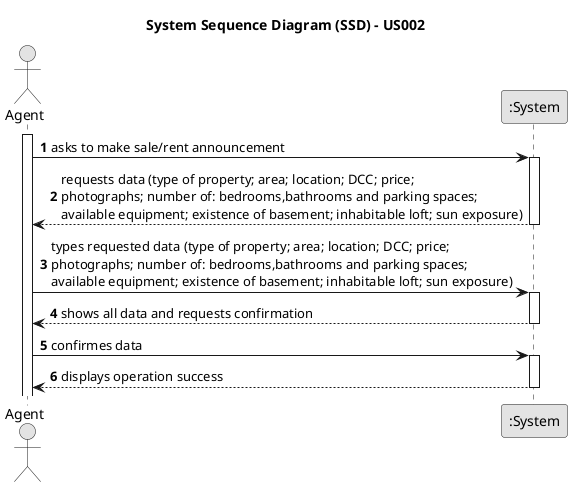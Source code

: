 @startuml
skinparam monochrome true
skinparam packageStyle rectangle
skinparam shadowing false

title System Sequence Diagram (SSD) - US002

autonumber

actor "Agent" as Employee
participant ":System" as System

activate Employee

    Employee -> System : asks to make sale/rent announcement
    activate System

        System --> Employee : requests data (type of property; area; location; DCC; price; \nphotographs; number of: bedrooms,bathrooms and parking spaces; \navailable equipment; existence of basement; inhabitable loft; sun exposure)
    deactivate System

    Employee -> System : types requested data (type of property; area; location; DCC; price; \nphotographs; number of: bedrooms,bathrooms and parking spaces; \navailable equipment; existence of basement; inhabitable loft; sun exposure)
    activate System

        System --> Employee : shows all data and requests confirmation
    deactivate System

    Employee -> System : confirmes data
    activate System

        System --> Employee : displays operation success
    deactivate System

@enduml